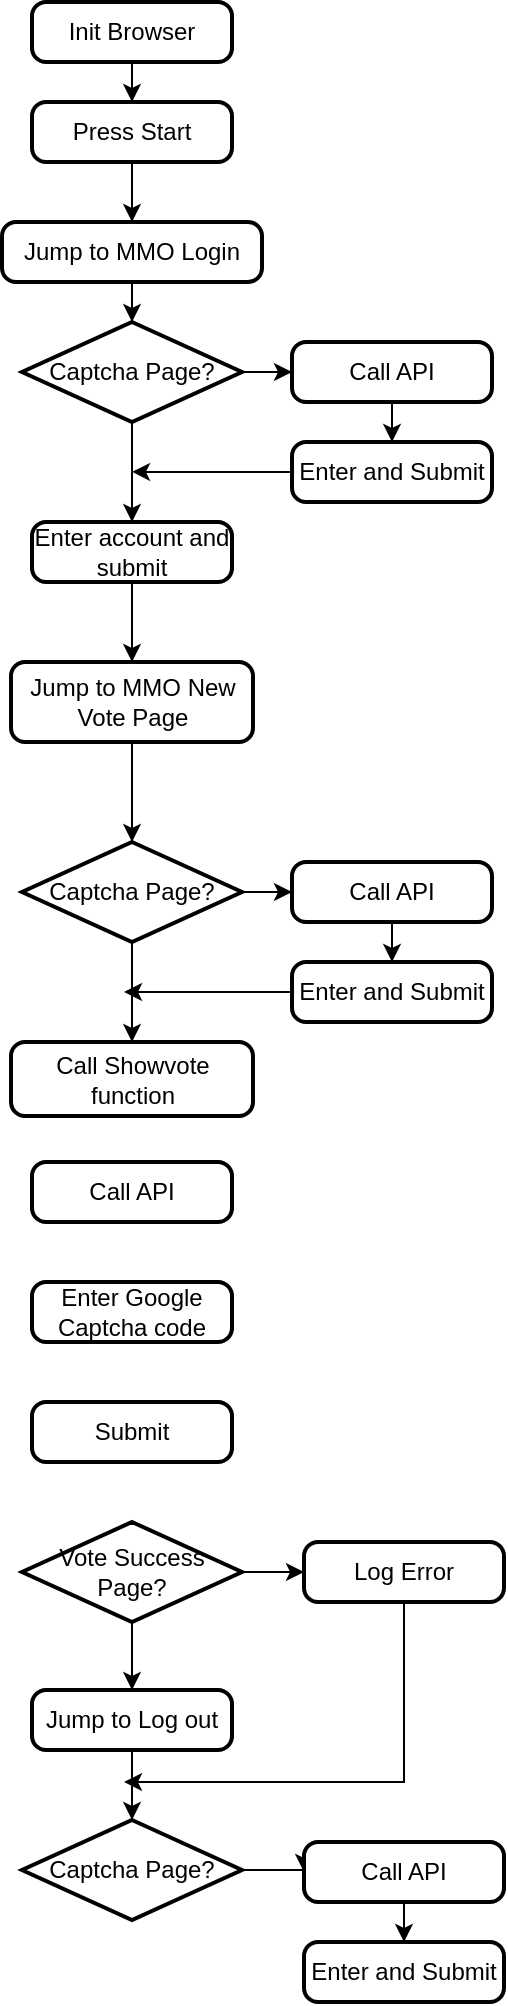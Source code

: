 <mxfile version="20.6.0" type="github">
  <diagram id="C5RBs43oDa-KdzZeNtuy" name="Page-1">
    <mxGraphModel dx="813" dy="2747" grid="1" gridSize="10" guides="1" tooltips="1" connect="1" arrows="1" fold="1" page="1" pageScale="1" pageWidth="827" pageHeight="1169" math="0" shadow="0">
      <root>
        <mxCell id="WIyWlLk6GJQsqaUBKTNV-0" />
        <mxCell id="WIyWlLk6GJQsqaUBKTNV-1" parent="WIyWlLk6GJQsqaUBKTNV-0" />
        <mxCell id="YACIBhElaQEuO_AgYYL1-11" value="" style="edgeStyle=orthogonalEdgeStyle;rounded=0;orthogonalLoop=1;jettySize=auto;html=1;" parent="WIyWlLk6GJQsqaUBKTNV-1" source="YACIBhElaQEuO_AgYYL1-0" target="YACIBhElaQEuO_AgYYL1-2" edge="1">
          <mxGeometry relative="1" as="geometry" />
        </mxCell>
        <mxCell id="YACIBhElaQEuO_AgYYL1-0" value="Init&amp;nbsp;Browser" style="rounded=1;whiteSpace=wrap;html=1;absoluteArcSize=1;arcSize=14;strokeWidth=2;" parent="WIyWlLk6GJQsqaUBKTNV-1" vertex="1">
          <mxGeometry x="184" y="-2300" width="100" height="30" as="geometry" />
        </mxCell>
        <mxCell id="YACIBhElaQEuO_AgYYL1-15" style="edgeStyle=orthogonalEdgeStyle;rounded=0;orthogonalLoop=1;jettySize=auto;html=1;exitX=0.5;exitY=1;exitDx=0;exitDy=0;entryX=0.5;entryY=0;entryDx=0;entryDy=0;entryPerimeter=0;" parent="WIyWlLk6GJQsqaUBKTNV-1" source="YACIBhElaQEuO_AgYYL1-1" target="YACIBhElaQEuO_AgYYL1-4" edge="1">
          <mxGeometry relative="1" as="geometry" />
        </mxCell>
        <mxCell id="YACIBhElaQEuO_AgYYL1-1" value="Jump&amp;nbsp;to&amp;nbsp;MMO&amp;nbsp;Login" style="rounded=1;whiteSpace=wrap;html=1;absoluteArcSize=1;arcSize=14;strokeWidth=2;" parent="WIyWlLk6GJQsqaUBKTNV-1" vertex="1">
          <mxGeometry x="169" y="-2190" width="130" height="30" as="geometry" />
        </mxCell>
        <mxCell id="YACIBhElaQEuO_AgYYL1-14" style="edgeStyle=orthogonalEdgeStyle;rounded=0;orthogonalLoop=1;jettySize=auto;html=1;exitX=0.5;exitY=1;exitDx=0;exitDy=0;entryX=0.5;entryY=0;entryDx=0;entryDy=0;" parent="WIyWlLk6GJQsqaUBKTNV-1" source="YACIBhElaQEuO_AgYYL1-2" target="YACIBhElaQEuO_AgYYL1-1" edge="1">
          <mxGeometry relative="1" as="geometry" />
        </mxCell>
        <mxCell id="YACIBhElaQEuO_AgYYL1-2" value="Press&amp;nbsp;Start" style="rounded=1;whiteSpace=wrap;html=1;absoluteArcSize=1;arcSize=14;strokeWidth=2;" parent="WIyWlLk6GJQsqaUBKTNV-1" vertex="1">
          <mxGeometry x="184" y="-2250" width="100" height="30" as="geometry" />
        </mxCell>
        <mxCell id="YACIBhElaQEuO_AgYYL1-8" style="edgeStyle=orthogonalEdgeStyle;rounded=0;orthogonalLoop=1;jettySize=auto;html=1;exitX=1;exitY=0.5;exitDx=0;exitDy=0;exitPerimeter=0;" parent="WIyWlLk6GJQsqaUBKTNV-1" source="YACIBhElaQEuO_AgYYL1-4" target="YACIBhElaQEuO_AgYYL1-5" edge="1">
          <mxGeometry relative="1" as="geometry" />
        </mxCell>
        <mxCell id="YACIBhElaQEuO_AgYYL1-9" value="" style="edgeStyle=orthogonalEdgeStyle;rounded=0;orthogonalLoop=1;jettySize=auto;html=1;" parent="WIyWlLk6GJQsqaUBKTNV-1" source="YACIBhElaQEuO_AgYYL1-4" target="YACIBhElaQEuO_AgYYL1-7" edge="1">
          <mxGeometry relative="1" as="geometry" />
        </mxCell>
        <mxCell id="YACIBhElaQEuO_AgYYL1-4" value="Captcha&amp;nbsp;Page?" style="strokeWidth=2;html=1;shape=mxgraph.flowchart.decision;whiteSpace=wrap;" parent="WIyWlLk6GJQsqaUBKTNV-1" vertex="1">
          <mxGeometry x="179" y="-2140" width="110" height="50" as="geometry" />
        </mxCell>
        <mxCell id="YACIBhElaQEuO_AgYYL1-10" value="" style="edgeStyle=orthogonalEdgeStyle;rounded=0;orthogonalLoop=1;jettySize=auto;html=1;" parent="WIyWlLk6GJQsqaUBKTNV-1" source="YACIBhElaQEuO_AgYYL1-5" target="YACIBhElaQEuO_AgYYL1-6" edge="1">
          <mxGeometry relative="1" as="geometry" />
        </mxCell>
        <mxCell id="YACIBhElaQEuO_AgYYL1-5" value="Call API" style="rounded=1;whiteSpace=wrap;html=1;absoluteArcSize=1;arcSize=14;strokeWidth=2;" parent="WIyWlLk6GJQsqaUBKTNV-1" vertex="1">
          <mxGeometry x="314" y="-2130" width="100" height="30" as="geometry" />
        </mxCell>
        <mxCell id="YACIBhElaQEuO_AgYYL1-16" style="edgeStyle=orthogonalEdgeStyle;rounded=0;orthogonalLoop=1;jettySize=auto;html=1;exitX=0;exitY=0.5;exitDx=0;exitDy=0;" parent="WIyWlLk6GJQsqaUBKTNV-1" source="YACIBhElaQEuO_AgYYL1-6" edge="1">
          <mxGeometry relative="1" as="geometry">
            <mxPoint x="234" y="-2065.069" as="targetPoint" />
          </mxGeometry>
        </mxCell>
        <mxCell id="YACIBhElaQEuO_AgYYL1-6" value="Enter and Submit" style="rounded=1;whiteSpace=wrap;html=1;absoluteArcSize=1;arcSize=14;strokeWidth=2;" parent="WIyWlLk6GJQsqaUBKTNV-1" vertex="1">
          <mxGeometry x="314" y="-2080" width="100" height="30" as="geometry" />
        </mxCell>
        <mxCell id="kg2VcP-rL61T63yrzpJs-7" style="edgeStyle=orthogonalEdgeStyle;rounded=0;orthogonalLoop=1;jettySize=auto;html=1;exitX=0.5;exitY=1;exitDx=0;exitDy=0;" edge="1" parent="WIyWlLk6GJQsqaUBKTNV-1" source="YACIBhElaQEuO_AgYYL1-7" target="kg2VcP-rL61T63yrzpJs-0">
          <mxGeometry relative="1" as="geometry" />
        </mxCell>
        <mxCell id="YACIBhElaQEuO_AgYYL1-7" value="Enter account and submit" style="rounded=1;whiteSpace=wrap;html=1;absoluteArcSize=1;arcSize=14;strokeWidth=2;" parent="WIyWlLk6GJQsqaUBKTNV-1" vertex="1">
          <mxGeometry x="184" y="-2040" width="100" height="30" as="geometry" />
        </mxCell>
        <mxCell id="kg2VcP-rL61T63yrzpJs-8" style="edgeStyle=orthogonalEdgeStyle;rounded=0;orthogonalLoop=1;jettySize=auto;html=1;exitX=0.5;exitY=1;exitDx=0;exitDy=0;" edge="1" parent="WIyWlLk6GJQsqaUBKTNV-1" source="kg2VcP-rL61T63yrzpJs-0" target="kg2VcP-rL61T63yrzpJs-1">
          <mxGeometry relative="1" as="geometry" />
        </mxCell>
        <mxCell id="kg2VcP-rL61T63yrzpJs-0" value="Jump&amp;nbsp;to&amp;nbsp;MMO&amp;nbsp;New Vote Page" style="rounded=1;whiteSpace=wrap;html=1;absoluteArcSize=1;arcSize=14;strokeWidth=2;" vertex="1" parent="WIyWlLk6GJQsqaUBKTNV-1">
          <mxGeometry x="173.5" y="-1970" width="121" height="40" as="geometry" />
        </mxCell>
        <mxCell id="kg2VcP-rL61T63yrzpJs-6" style="edgeStyle=orthogonalEdgeStyle;rounded=0;orthogonalLoop=1;jettySize=auto;html=1;exitX=1;exitY=0.5;exitDx=0;exitDy=0;exitPerimeter=0;entryX=0;entryY=0.5;entryDx=0;entryDy=0;" edge="1" parent="WIyWlLk6GJQsqaUBKTNV-1" source="kg2VcP-rL61T63yrzpJs-1" target="kg2VcP-rL61T63yrzpJs-3">
          <mxGeometry relative="1" as="geometry" />
        </mxCell>
        <mxCell id="kg2VcP-rL61T63yrzpJs-11" style="edgeStyle=orthogonalEdgeStyle;rounded=0;orthogonalLoop=1;jettySize=auto;html=1;entryX=0.5;entryY=0;entryDx=0;entryDy=0;" edge="1" parent="WIyWlLk6GJQsqaUBKTNV-1" source="kg2VcP-rL61T63yrzpJs-1" target="kg2VcP-rL61T63yrzpJs-9">
          <mxGeometry relative="1" as="geometry" />
        </mxCell>
        <mxCell id="kg2VcP-rL61T63yrzpJs-1" value="Captcha&amp;nbsp;Page?" style="strokeWidth=2;html=1;shape=mxgraph.flowchart.decision;whiteSpace=wrap;" vertex="1" parent="WIyWlLk6GJQsqaUBKTNV-1">
          <mxGeometry x="179" y="-1880" width="110" height="50" as="geometry" />
        </mxCell>
        <mxCell id="kg2VcP-rL61T63yrzpJs-2" value="" style="edgeStyle=orthogonalEdgeStyle;rounded=0;orthogonalLoop=1;jettySize=auto;html=1;" edge="1" parent="WIyWlLk6GJQsqaUBKTNV-1" source="kg2VcP-rL61T63yrzpJs-3" target="kg2VcP-rL61T63yrzpJs-4">
          <mxGeometry relative="1" as="geometry" />
        </mxCell>
        <mxCell id="kg2VcP-rL61T63yrzpJs-3" value="Call API" style="rounded=1;whiteSpace=wrap;html=1;absoluteArcSize=1;arcSize=14;strokeWidth=2;" vertex="1" parent="WIyWlLk6GJQsqaUBKTNV-1">
          <mxGeometry x="314" y="-1870" width="100" height="30" as="geometry" />
        </mxCell>
        <mxCell id="kg2VcP-rL61T63yrzpJs-12" style="edgeStyle=orthogonalEdgeStyle;rounded=0;orthogonalLoop=1;jettySize=auto;html=1;exitX=0;exitY=0.5;exitDx=0;exitDy=0;" edge="1" parent="WIyWlLk6GJQsqaUBKTNV-1" source="kg2VcP-rL61T63yrzpJs-4">
          <mxGeometry relative="1" as="geometry">
            <mxPoint x="230" y="-1805" as="targetPoint" />
          </mxGeometry>
        </mxCell>
        <mxCell id="kg2VcP-rL61T63yrzpJs-4" value="Enter and Submit" style="rounded=1;whiteSpace=wrap;html=1;absoluteArcSize=1;arcSize=14;strokeWidth=2;" vertex="1" parent="WIyWlLk6GJQsqaUBKTNV-1">
          <mxGeometry x="314" y="-1820" width="100" height="30" as="geometry" />
        </mxCell>
        <mxCell id="kg2VcP-rL61T63yrzpJs-9" value="Call Showvote function" style="rounded=1;whiteSpace=wrap;html=1;absoluteArcSize=1;arcSize=14;strokeWidth=2;" vertex="1" parent="WIyWlLk6GJQsqaUBKTNV-1">
          <mxGeometry x="173.5" y="-1780" width="121" height="37" as="geometry" />
        </mxCell>
        <mxCell id="kg2VcP-rL61T63yrzpJs-13" value="Call API" style="rounded=1;whiteSpace=wrap;html=1;absoluteArcSize=1;arcSize=14;strokeWidth=2;" vertex="1" parent="WIyWlLk6GJQsqaUBKTNV-1">
          <mxGeometry x="184" y="-1720" width="100" height="30" as="geometry" />
        </mxCell>
        <mxCell id="kg2VcP-rL61T63yrzpJs-14" value="Enter Google Captcha code" style="rounded=1;whiteSpace=wrap;html=1;absoluteArcSize=1;arcSize=14;strokeWidth=2;" vertex="1" parent="WIyWlLk6GJQsqaUBKTNV-1">
          <mxGeometry x="184" y="-1660" width="100" height="30" as="geometry" />
        </mxCell>
        <mxCell id="kg2VcP-rL61T63yrzpJs-15" value="Submit" style="rounded=1;whiteSpace=wrap;html=1;absoluteArcSize=1;arcSize=14;strokeWidth=2;" vertex="1" parent="WIyWlLk6GJQsqaUBKTNV-1">
          <mxGeometry x="184" y="-1600" width="100" height="30" as="geometry" />
        </mxCell>
        <mxCell id="kg2VcP-rL61T63yrzpJs-25" style="edgeStyle=orthogonalEdgeStyle;rounded=0;orthogonalLoop=1;jettySize=auto;html=1;exitX=0.5;exitY=1;exitDx=0;exitDy=0;exitPerimeter=0;entryX=0.5;entryY=0;entryDx=0;entryDy=0;" edge="1" parent="WIyWlLk6GJQsqaUBKTNV-1" source="kg2VcP-rL61T63yrzpJs-16" target="kg2VcP-rL61T63yrzpJs-18">
          <mxGeometry relative="1" as="geometry" />
        </mxCell>
        <mxCell id="kg2VcP-rL61T63yrzpJs-28" style="edgeStyle=orthogonalEdgeStyle;rounded=0;orthogonalLoop=1;jettySize=auto;html=1;exitX=1;exitY=0.5;exitDx=0;exitDy=0;exitPerimeter=0;entryX=0;entryY=0.5;entryDx=0;entryDy=0;" edge="1" parent="WIyWlLk6GJQsqaUBKTNV-1" source="kg2VcP-rL61T63yrzpJs-16" target="kg2VcP-rL61T63yrzpJs-17">
          <mxGeometry relative="1" as="geometry" />
        </mxCell>
        <mxCell id="kg2VcP-rL61T63yrzpJs-16" value="Vote Success Page?" style="strokeWidth=2;html=1;shape=mxgraph.flowchart.decision;whiteSpace=wrap;" vertex="1" parent="WIyWlLk6GJQsqaUBKTNV-1">
          <mxGeometry x="179" y="-1540" width="110" height="50" as="geometry" />
        </mxCell>
        <mxCell id="kg2VcP-rL61T63yrzpJs-29" style="edgeStyle=orthogonalEdgeStyle;rounded=0;orthogonalLoop=1;jettySize=auto;html=1;exitX=0.5;exitY=1;exitDx=0;exitDy=0;" edge="1" parent="WIyWlLk6GJQsqaUBKTNV-1" source="kg2VcP-rL61T63yrzpJs-17">
          <mxGeometry relative="1" as="geometry">
            <mxPoint x="230" y="-1410" as="targetPoint" />
            <Array as="points">
              <mxPoint x="370" y="-1410" />
              <mxPoint x="240" y="-1410" />
            </Array>
          </mxGeometry>
        </mxCell>
        <mxCell id="kg2VcP-rL61T63yrzpJs-17" value="Log Error" style="rounded=1;whiteSpace=wrap;html=1;absoluteArcSize=1;arcSize=14;strokeWidth=2;" vertex="1" parent="WIyWlLk6GJQsqaUBKTNV-1">
          <mxGeometry x="320" y="-1530" width="100" height="30" as="geometry" />
        </mxCell>
        <mxCell id="kg2VcP-rL61T63yrzpJs-27" style="edgeStyle=orthogonalEdgeStyle;rounded=0;orthogonalLoop=1;jettySize=auto;html=1;exitX=0.5;exitY=1;exitDx=0;exitDy=0;entryX=0.5;entryY=0;entryDx=0;entryDy=0;entryPerimeter=0;" edge="1" parent="WIyWlLk6GJQsqaUBKTNV-1" source="kg2VcP-rL61T63yrzpJs-18" target="kg2VcP-rL61T63yrzpJs-20">
          <mxGeometry relative="1" as="geometry" />
        </mxCell>
        <mxCell id="kg2VcP-rL61T63yrzpJs-18" value="Jump to Log out" style="rounded=1;whiteSpace=wrap;html=1;absoluteArcSize=1;arcSize=14;strokeWidth=2;" vertex="1" parent="WIyWlLk6GJQsqaUBKTNV-1">
          <mxGeometry x="184" y="-1456" width="100" height="30" as="geometry" />
        </mxCell>
        <mxCell id="kg2VcP-rL61T63yrzpJs-19" style="edgeStyle=orthogonalEdgeStyle;rounded=0;orthogonalLoop=1;jettySize=auto;html=1;exitX=1;exitY=0.5;exitDx=0;exitDy=0;exitPerimeter=0;entryX=0;entryY=0.5;entryDx=0;entryDy=0;" edge="1" parent="WIyWlLk6GJQsqaUBKTNV-1" source="kg2VcP-rL61T63yrzpJs-20" target="kg2VcP-rL61T63yrzpJs-22">
          <mxGeometry relative="1" as="geometry" />
        </mxCell>
        <mxCell id="kg2VcP-rL61T63yrzpJs-20" value="Captcha&amp;nbsp;Page?" style="strokeWidth=2;html=1;shape=mxgraph.flowchart.decision;whiteSpace=wrap;" vertex="1" parent="WIyWlLk6GJQsqaUBKTNV-1">
          <mxGeometry x="179" y="-1391" width="110" height="50" as="geometry" />
        </mxCell>
        <mxCell id="kg2VcP-rL61T63yrzpJs-21" value="" style="edgeStyle=orthogonalEdgeStyle;rounded=0;orthogonalLoop=1;jettySize=auto;html=1;" edge="1" parent="WIyWlLk6GJQsqaUBKTNV-1" source="kg2VcP-rL61T63yrzpJs-22" target="kg2VcP-rL61T63yrzpJs-24">
          <mxGeometry relative="1" as="geometry" />
        </mxCell>
        <mxCell id="kg2VcP-rL61T63yrzpJs-22" value="Call API" style="rounded=1;whiteSpace=wrap;html=1;absoluteArcSize=1;arcSize=14;strokeWidth=2;" vertex="1" parent="WIyWlLk6GJQsqaUBKTNV-1">
          <mxGeometry x="320" y="-1380" width="100" height="30" as="geometry" />
        </mxCell>
        <mxCell id="kg2VcP-rL61T63yrzpJs-24" value="Enter and Submit" style="rounded=1;whiteSpace=wrap;html=1;absoluteArcSize=1;arcSize=14;strokeWidth=2;" vertex="1" parent="WIyWlLk6GJQsqaUBKTNV-1">
          <mxGeometry x="320" y="-1330" width="100" height="30" as="geometry" />
        </mxCell>
      </root>
    </mxGraphModel>
  </diagram>
</mxfile>
